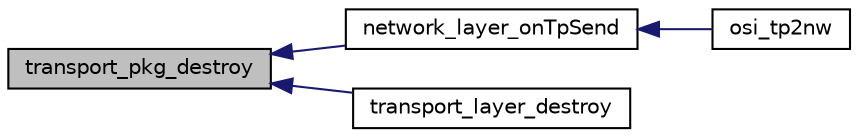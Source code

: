 digraph "transport_pkg_destroy"
{
  edge [fontname="Helvetica",fontsize="10",labelfontname="Helvetica",labelfontsize="10"];
  node [fontname="Helvetica",fontsize="10",shape=record];
  rankdir="LR";
  Node11 [label="transport_pkg_destroy",height=0.2,width=0.4,color="black", fillcolor="grey75", style="filled", fontcolor="black"];
  Node11 -> Node12 [dir="back",color="midnightblue",fontsize="10",style="solid",fontname="Helvetica"];
  Node12 [label="network_layer_onTpSend",height=0.2,width=0.4,color="black", fillcolor="white", style="filled",URL="$network__layer_8h.html#a9b1e0021c6f60e8d19996d881c9e3cbc",tooltip="Called when the network layer receives a transport package to transmit from the transport layer above..."];
  Node12 -> Node13 [dir="back",color="midnightblue",fontsize="10",style="solid",fontname="Helvetica"];
  Node13 [label="osi_tp2nw",height=0.2,width=0.4,color="black", fillcolor="white", style="filled",URL="$transport__layer_8h.html#a664fb871a5465e582ef4ad30c8d9946e",tooltip="Pushes a transport package from the transport layer to the underlying network layer in the OSI-stack..."];
  Node11 -> Node14 [dir="back",color="midnightblue",fontsize="10",style="solid",fontname="Helvetica"];
  Node14 [label="transport_layer_destroy",height=0.2,width=0.4,color="black", fillcolor="white", style="filled",URL="$transport__layer_8h.html#a473082984fb074bdb095e7824bc6f040",tooltip="Frees the memory occupied by the specified transport layer instance.  Students are required to implem..."];
}
